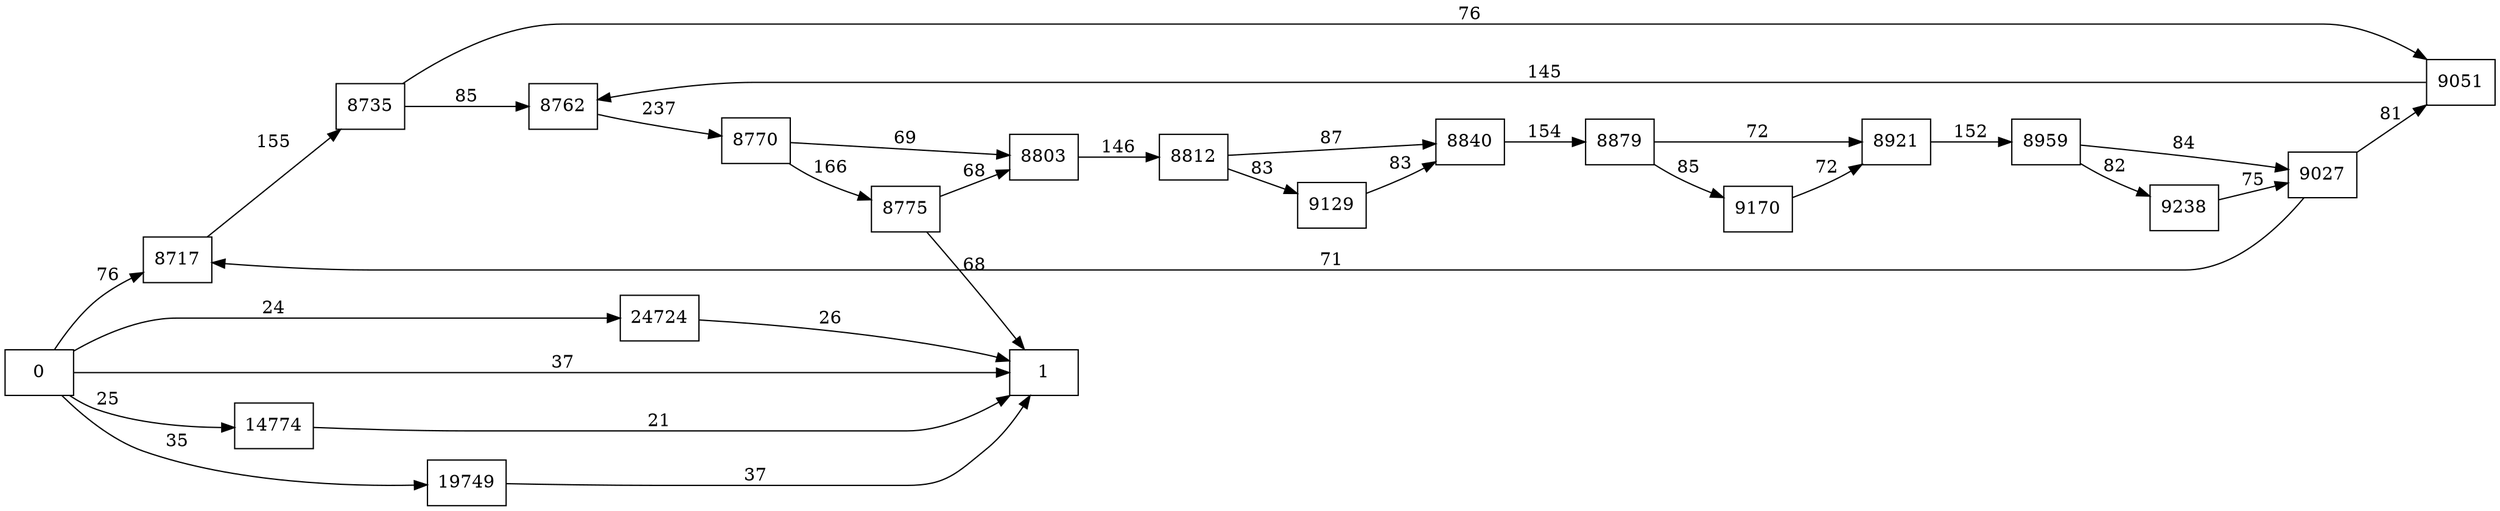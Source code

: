 digraph {
	graph [rankdir=LR]
	node [shape=rectangle]
	8717 -> 8735 [label=155]
	8735 -> 8762 [label=85]
	8735 -> 9051 [label=76]
	8762 -> 8770 [label=237]
	8770 -> 8775 [label=166]
	8770 -> 8803 [label=69]
	8775 -> 8803 [label=68]
	8775 -> 1 [label=68]
	8803 -> 8812 [label=146]
	8812 -> 8840 [label=87]
	8812 -> 9129 [label=83]
	8840 -> 8879 [label=154]
	8879 -> 8921 [label=72]
	8879 -> 9170 [label=85]
	8921 -> 8959 [label=152]
	8959 -> 9027 [label=84]
	8959 -> 9238 [label=82]
	9027 -> 8717 [label=71]
	9027 -> 9051 [label=81]
	9051 -> 8762 [label=145]
	9129 -> 8840 [label=83]
	9170 -> 8921 [label=72]
	9238 -> 9027 [label=75]
	14774 -> 1 [label=21]
	19749 -> 1 [label=37]
	24724 -> 1 [label=26]
	0 -> 1 [label=37]
	0 -> 8717 [label=76]
	0 -> 14774 [label=25]
	0 -> 19749 [label=35]
	0 -> 24724 [label=24]
}
